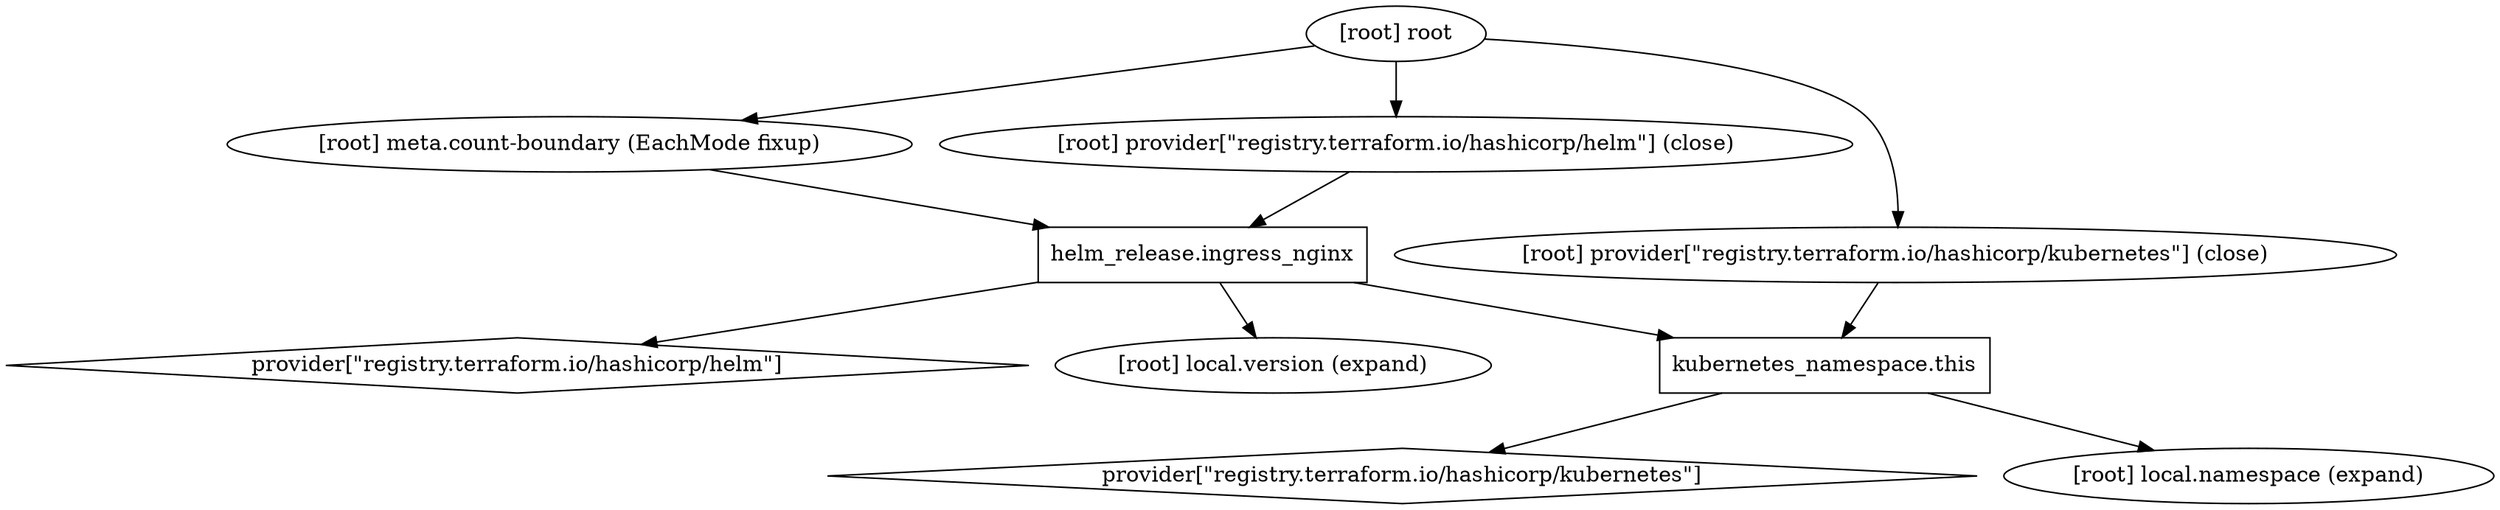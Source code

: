 digraph {
	compound = "true"
	newrank = "true"
	subgraph "root" {
		"[root] helm_release.ingress_nginx (expand)" [label = "helm_release.ingress_nginx", shape = "box"]
		"[root] kubernetes_namespace.this (expand)" [label = "kubernetes_namespace.this", shape = "box"]
		"[root] provider[\"registry.terraform.io/hashicorp/helm\"]" [label = "provider[\"registry.terraform.io/hashicorp/helm\"]", shape = "diamond"]
		"[root] provider[\"registry.terraform.io/hashicorp/kubernetes\"]" [label = "provider[\"registry.terraform.io/hashicorp/kubernetes\"]", shape = "diamond"]
		"[root] helm_release.ingress_nginx (expand)" -> "[root] kubernetes_namespace.this (expand)"
		"[root] helm_release.ingress_nginx (expand)" -> "[root] local.version (expand)"
		"[root] helm_release.ingress_nginx (expand)" -> "[root] provider[\"registry.terraform.io/hashicorp/helm\"]"
		"[root] kubernetes_namespace.this (expand)" -> "[root] local.namespace (expand)"
		"[root] kubernetes_namespace.this (expand)" -> "[root] provider[\"registry.terraform.io/hashicorp/kubernetes\"]"
		"[root] meta.count-boundary (EachMode fixup)" -> "[root] helm_release.ingress_nginx (expand)"
		"[root] provider[\"registry.terraform.io/hashicorp/helm\"] (close)" -> "[root] helm_release.ingress_nginx (expand)"
		"[root] provider[\"registry.terraform.io/hashicorp/kubernetes\"] (close)" -> "[root] kubernetes_namespace.this (expand)"
		"[root] root" -> "[root] meta.count-boundary (EachMode fixup)"
		"[root] root" -> "[root] provider[\"registry.terraform.io/hashicorp/helm\"] (close)"
		"[root] root" -> "[root] provider[\"registry.terraform.io/hashicorp/kubernetes\"] (close)"
	}
}

